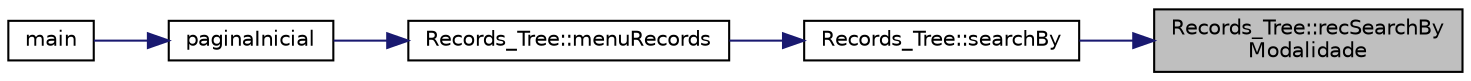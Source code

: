digraph "Records_Tree::recSearchByModalidade"
{
 // LATEX_PDF_SIZE
  edge [fontname="Helvetica",fontsize="10",labelfontname="Helvetica",labelfontsize="10"];
  node [fontname="Helvetica",fontsize="10",shape=record];
  rankdir="RL";
  Node1 [label="Records_Tree::recSearchBy\lModalidade",height=0.2,width=0.4,color="black", fillcolor="grey75", style="filled", fontcolor="black",tooltip="Mostra todos os recordes com uma modalidade especifica."];
  Node1 -> Node2 [dir="back",color="midnightblue",fontsize="10",style="solid",fontname="Helvetica"];
  Node2 [label="Records_Tree::searchBy",height=0.2,width=0.4,color="black", fillcolor="white", style="filled",URL="$class_records___tree.html#a1399952f1ec524b3705a5eff7c697fe6",tooltip="Apenas chama a função de pesquisa que o utilizador escolher."];
  Node2 -> Node3 [dir="back",color="midnightblue",fontsize="10",style="solid",fontname="Helvetica"];
  Node3 [label="Records_Tree::menuRecords",height=0.2,width=0.4,color="black", fillcolor="white", style="filled",URL="$class_records___tree.html#abf6bb08b260f1e80be87f5788faa4276",tooltip="Esta função mostra as opções para interagir com a classe Records_Tree (Ver recordes,..."];
  Node3 -> Node4 [dir="back",color="midnightblue",fontsize="10",style="solid",fontname="Helvetica"];
  Node4 [label="paginaInicial",height=0.2,width=0.4,color="black", fillcolor="white", style="filled",URL="$menu_8h.html#a96dac07912e4edb4cb4e758e0130cf0d",tooltip="Esta função é o página inicial do programa. Todos os objetivos do projeto se fazem dentro desta funçã..."];
  Node4 -> Node5 [dir="back",color="midnightblue",fontsize="10",style="solid",fontname="Helvetica"];
  Node5 [label="main",height=0.2,width=0.4,color="black", fillcolor="white", style="filled",URL="$main_8cpp.html#ae66f6b31b5ad750f1fe042a706a4e3d4",tooltip=" "];
}
